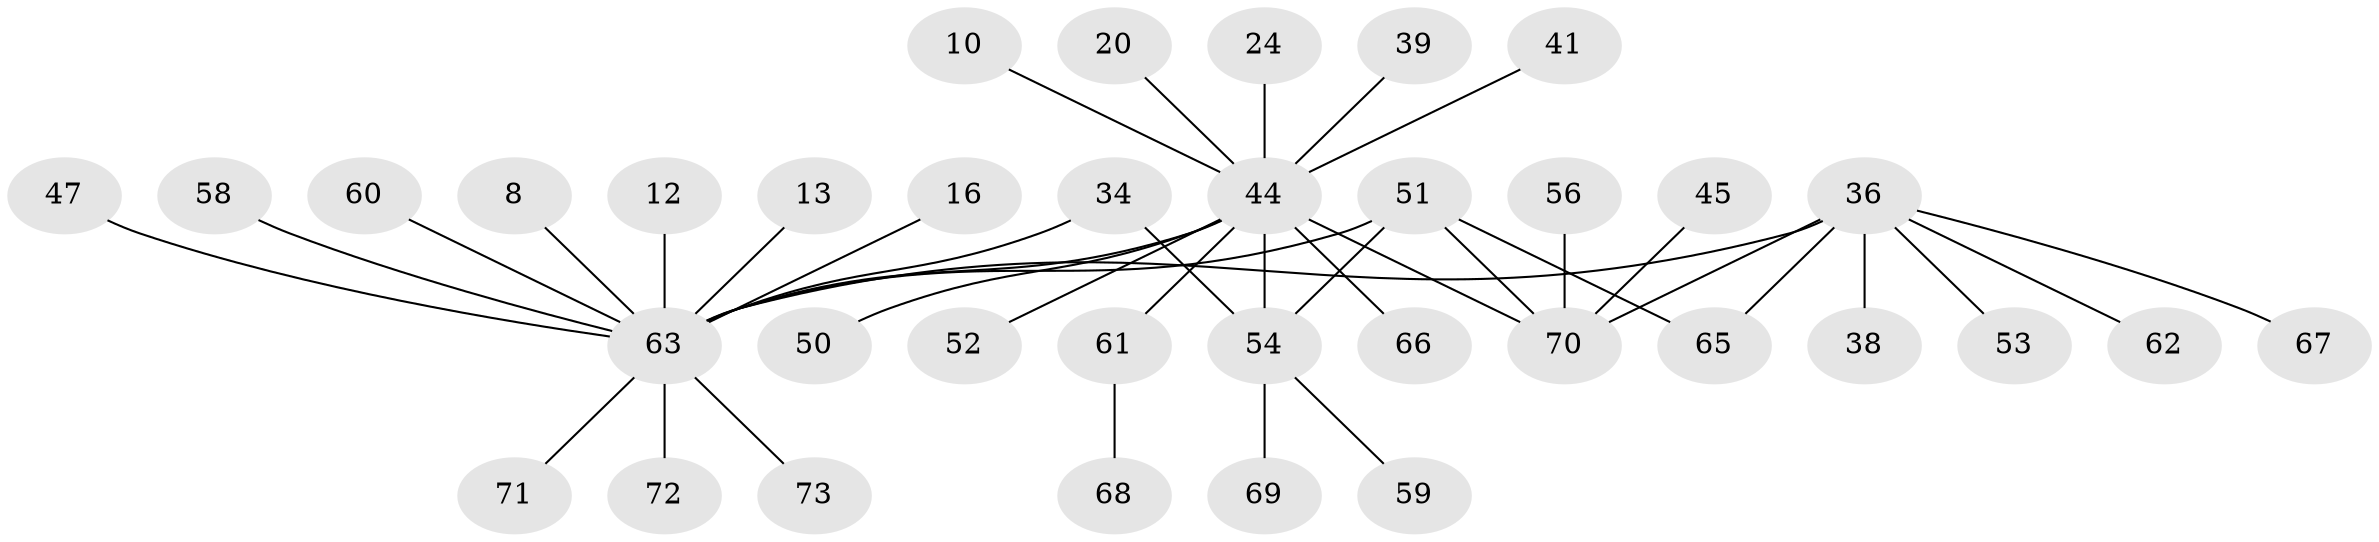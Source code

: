 // original degree distribution, {4: 0.0684931506849315, 15: 0.0136986301369863, 7: 0.0273972602739726, 13: 0.0136986301369863, 1: 0.4794520547945205, 3: 0.1780821917808219, 2: 0.1917808219178082, 5: 0.0273972602739726}
// Generated by graph-tools (version 1.1) at 2025/51/03/04/25 21:51:04]
// undirected, 36 vertices, 40 edges
graph export_dot {
graph [start="1"]
  node [color=gray90,style=filled];
  8;
  10;
  12;
  13;
  16;
  20;
  24;
  34 [super="+4+11+15+22+26"];
  36 [super="+9+32"];
  38;
  39;
  41 [super="+17"];
  44 [super="+6+7+5"];
  45;
  47 [super="+23"];
  50;
  51;
  52;
  53;
  54 [super="+28+37+48"];
  56;
  58;
  59;
  60 [super="+49+14+57"];
  61 [super="+29+46"];
  62;
  63 [super="+3+43+55"];
  65;
  66;
  67 [super="+30"];
  68;
  69;
  70 [super="+42+64"];
  71;
  72;
  73;
  8 -- 63;
  10 -- 44;
  12 -- 63;
  13 -- 63;
  16 -- 63;
  20 -- 44;
  24 -- 44;
  34 -- 63;
  34 -- 54;
  36 -- 67 [weight=2];
  36 -- 62;
  36 -- 63 [weight=2];
  36 -- 70 [weight=2];
  36 -- 65;
  36 -- 53;
  36 -- 38;
  39 -- 44;
  41 -- 44;
  44 -- 66;
  44 -- 70 [weight=3];
  44 -- 50;
  44 -- 52;
  44 -- 61;
  44 -- 63 [weight=3];
  44 -- 54 [weight=2];
  45 -- 70;
  47 -- 63;
  51 -- 54;
  51 -- 65;
  51 -- 63;
  51 -- 70;
  54 -- 59;
  54 -- 69;
  56 -- 70;
  58 -- 63;
  60 -- 63 [weight=3];
  61 -- 68;
  63 -- 71;
  63 -- 73;
  63 -- 72;
}
